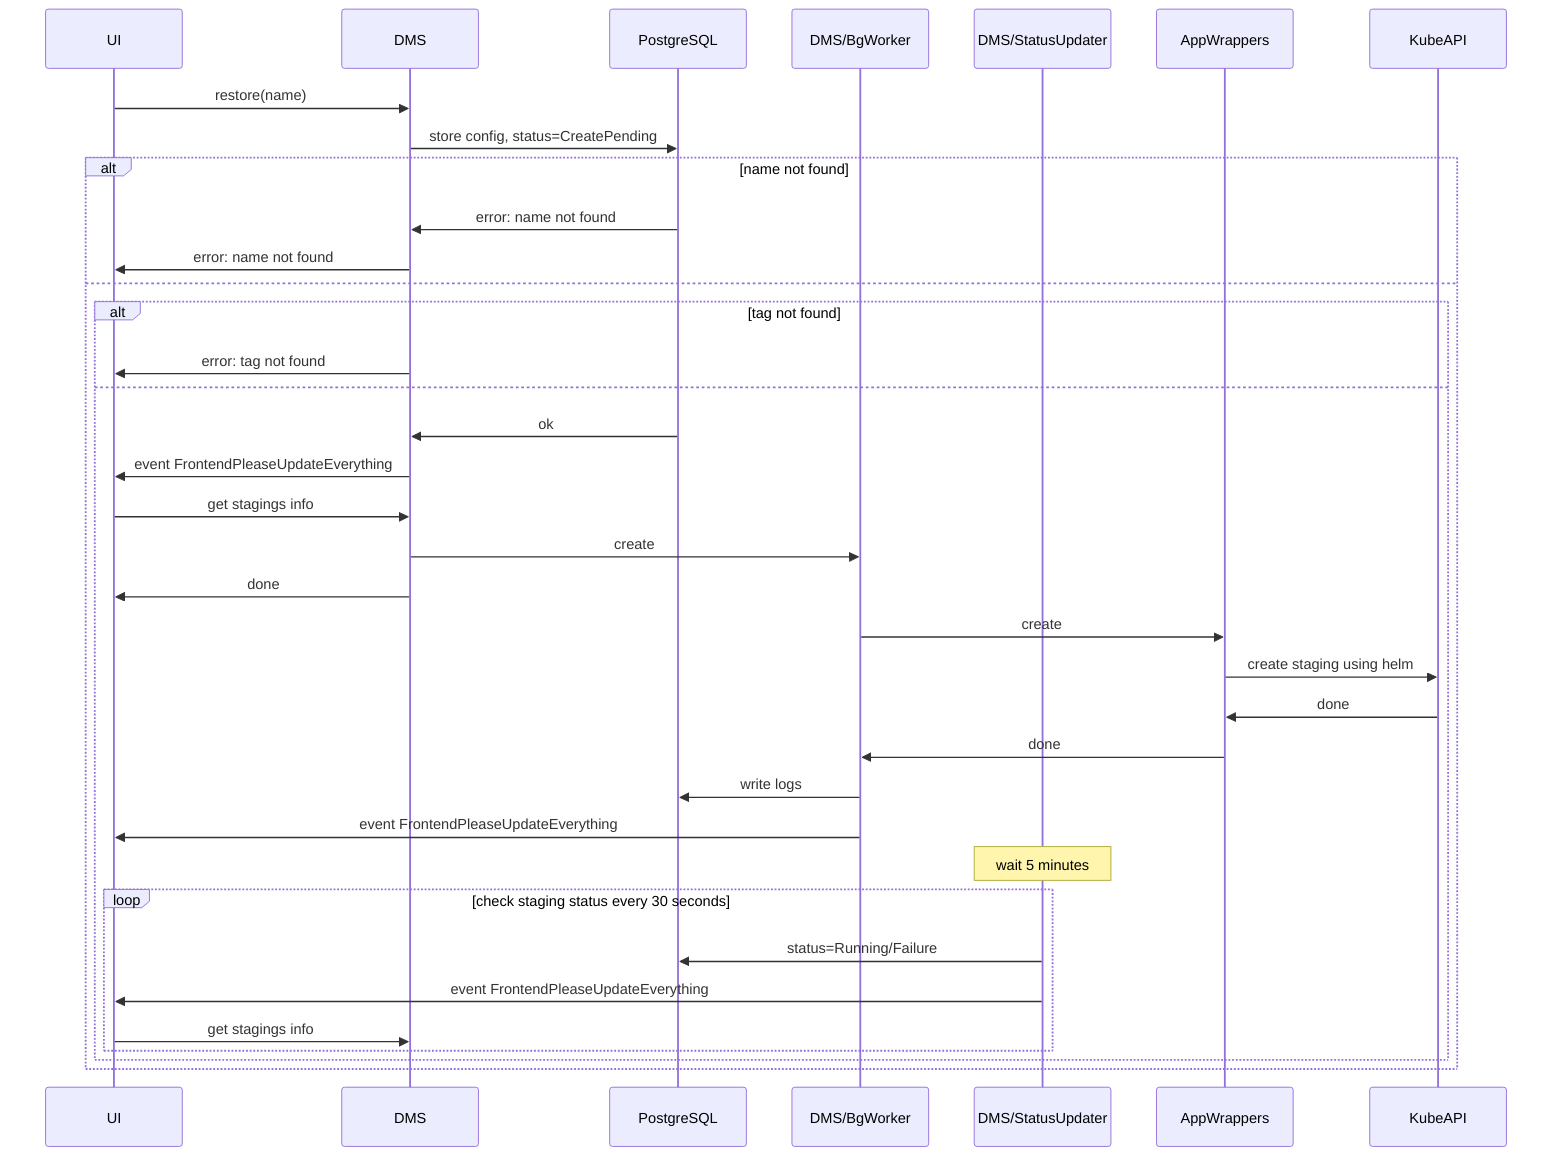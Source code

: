 sequenceDiagram
    participant UI
    participant DMS
    participant PostgreSQL
    participant DMS/BgWorker
    participant DMS/StatusUpdater
    participant AppWrappers
    participant KubeAPI
    UI->>DMS: restore(name)
    DMS->>PostgreSQL: store config, status=CreatePending
    alt name not found
        PostgreSQL->>DMS: error: name not found
        DMS->>UI: error: name not found
    else
        alt tag not found
            DMS->>UI: error: tag not found
        else
            PostgreSQL->>DMS: ok
            DMS->>UI: event FrontendPleaseUpdateEverything
            UI->>DMS: get stagings info
            DMS->>DMS/BgWorker: create
            DMS->>UI: done
            DMS/BgWorker->>AppWrappers: create
            AppWrappers->>KubeAPI: create staging using helm
            KubeAPI->>AppWrappers: done
            AppWrappers->>DMS/BgWorker: done
            DMS/BgWorker->>PostgreSQL: write logs
            DMS/BgWorker->>UI: event FrontendPleaseUpdateEverything
            Note over DMS/StatusUpdater: wait 5 minutes
            loop check staging status every 30 seconds
                DMS/StatusUpdater->>PostgreSQL: status=Running/Failure
                DMS/StatusUpdater->>UI: event FrontendPleaseUpdateEverything
                UI->>DMS: get stagings info
            end
        end
    end